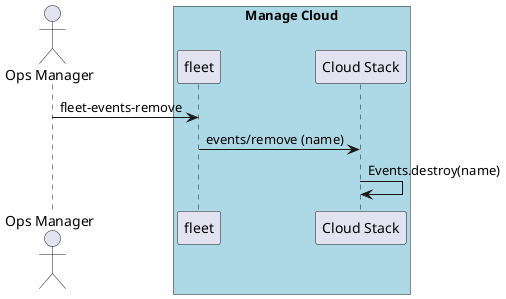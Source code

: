 @startuml
Actor "Ops Manager" as A

box "Manage Cloud" #lightblue
participant "fleet" as S
A -> S : fleet-events-remove
participant "Cloud Stack" as CS
S -> CS : events/remove (name)
CS -> CS : Events.destroy(name)
end box
@enduml
